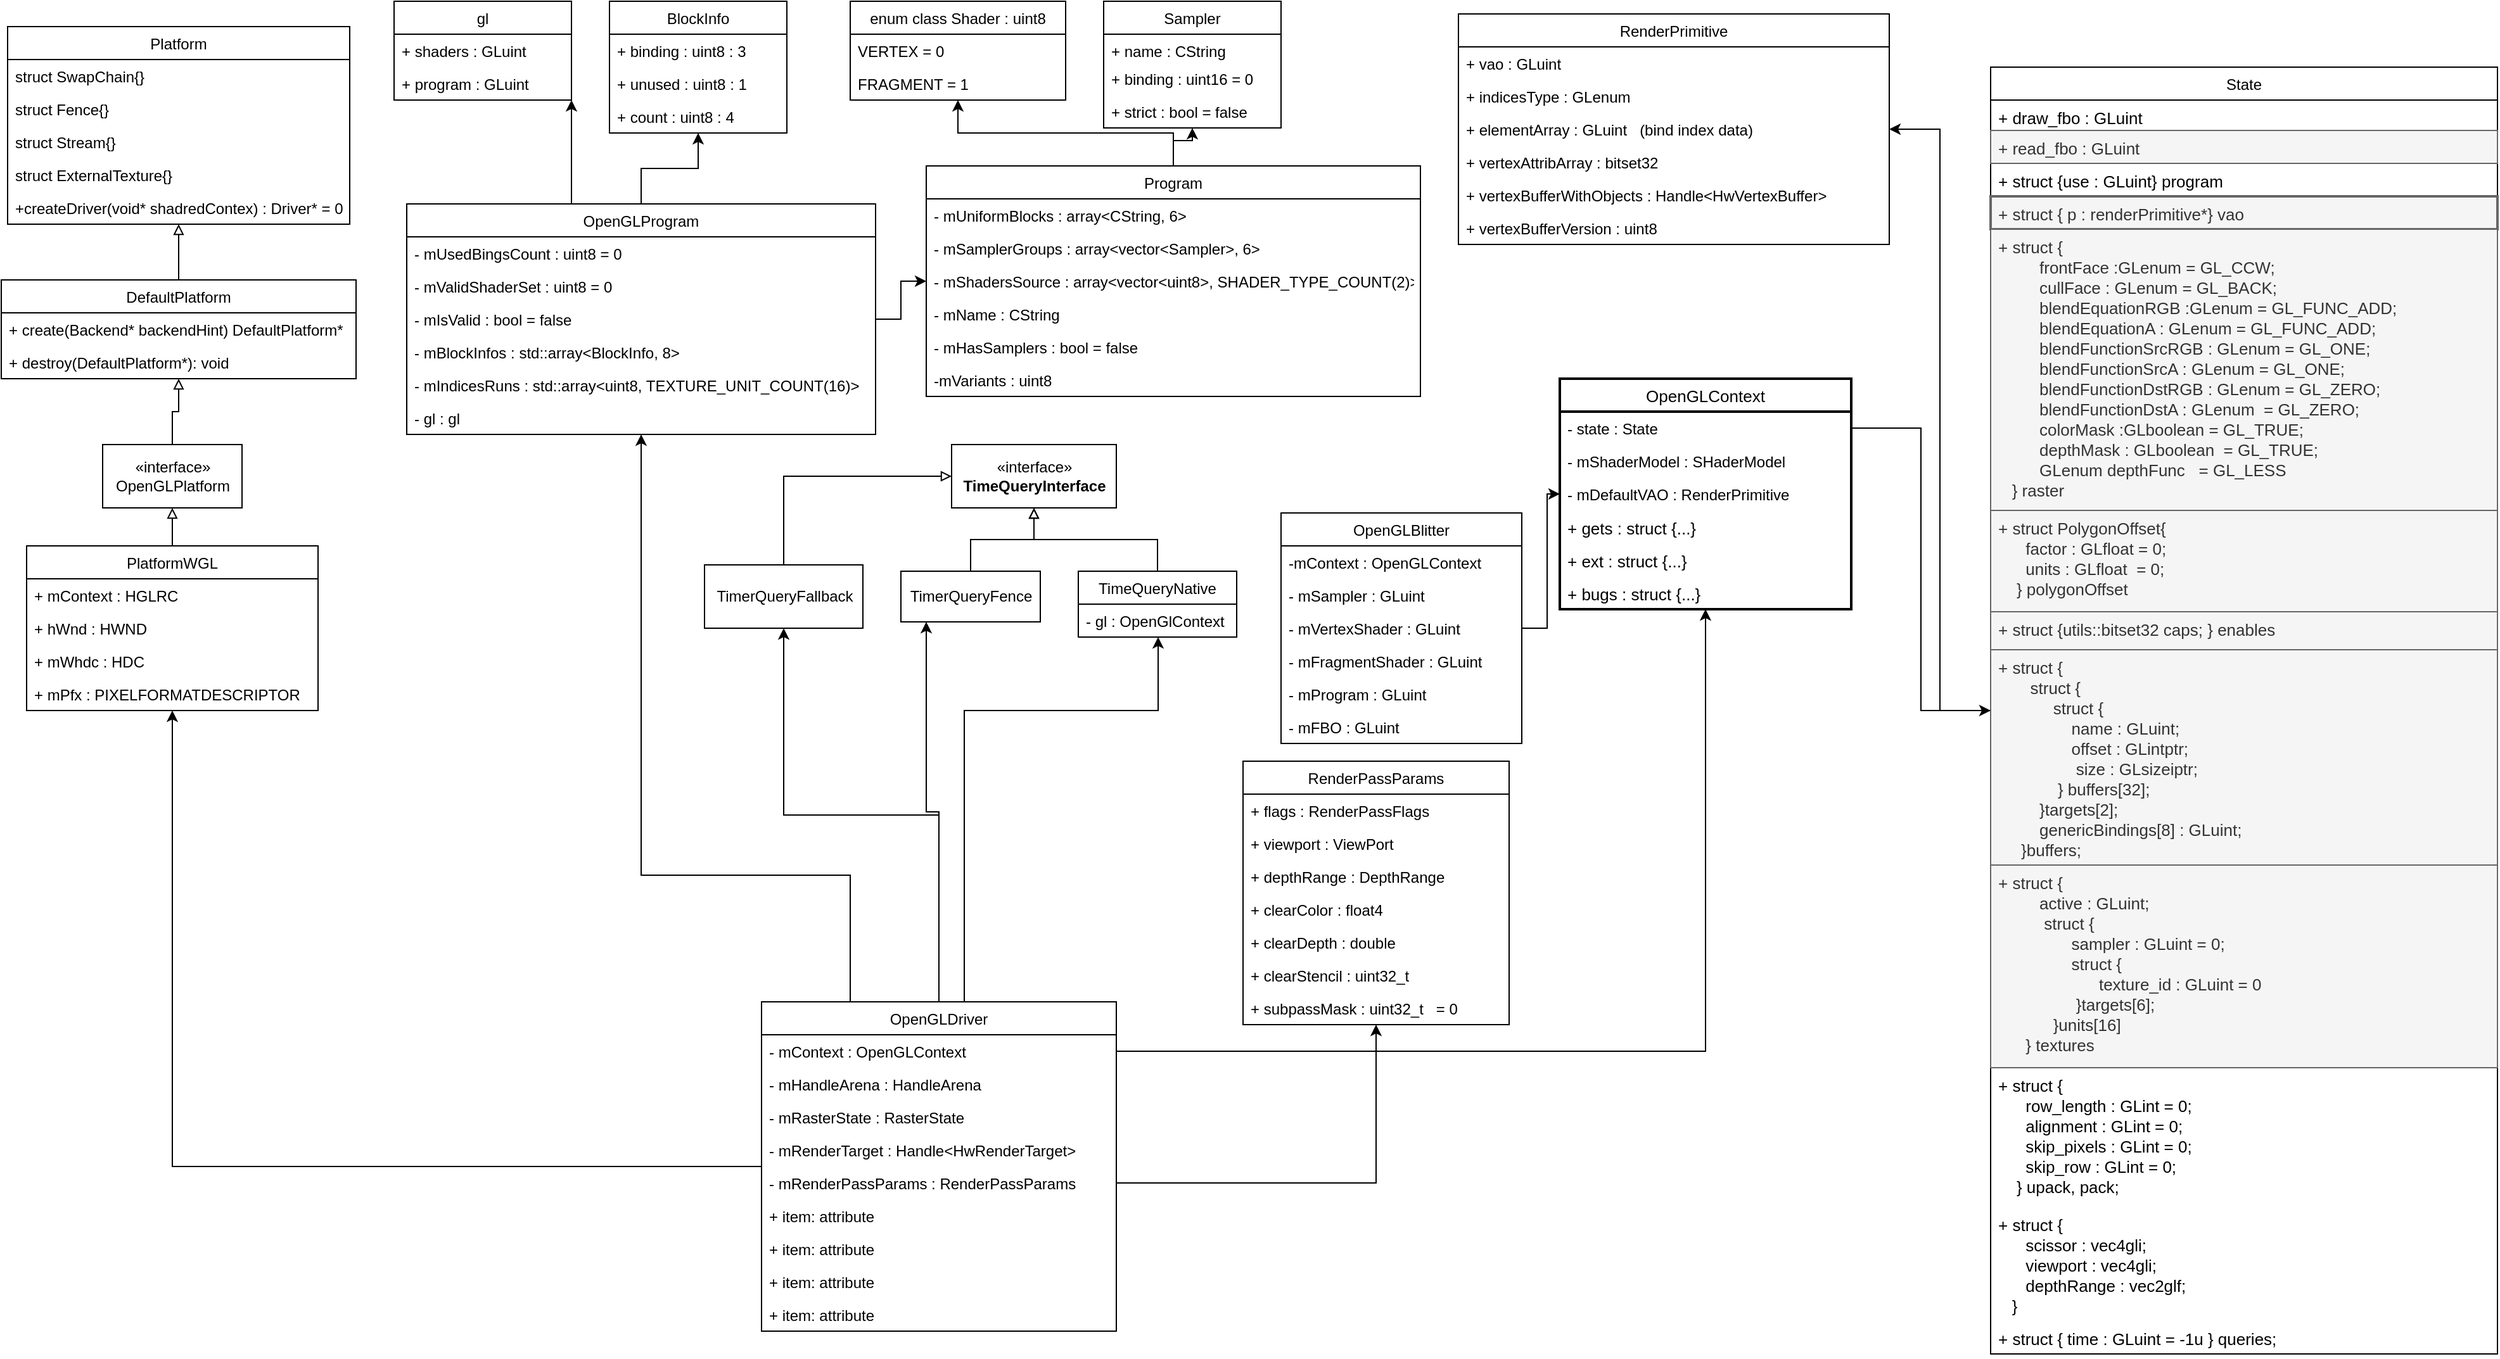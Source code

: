 <mxfile version="14.5.1" type="device"><diagram id="fX4jwfCCRDeup5B1McxO" name="第 1 页"><mxGraphModel dx="1220" dy="806" grid="1" gridSize="10" guides="1" tooltips="1" connect="1" arrows="1" fold="1" page="1" pageScale="1" pageWidth="1169" pageHeight="1654" math="0" shadow="0"><root><mxCell id="0"/><mxCell id="1" parent="0"/><mxCell id="PPBQxOH440pyN9JQNoUW-1" value="Platform" style="swimlane;fontStyle=0;childLayout=stackLayout;horizontal=1;startSize=26;fillColor=none;horizontalStack=0;resizeParent=1;resizeParentMax=0;resizeLast=0;collapsible=1;marginBottom=0;" parent="1" vertex="1"><mxGeometry x="35" y="30" width="270" height="156" as="geometry"/></mxCell><mxCell id="PPBQxOH440pyN9JQNoUW-2" value="struct SwapChain{}" style="text;strokeColor=none;fillColor=none;align=left;verticalAlign=top;spacingLeft=4;spacingRight=4;overflow=hidden;rotatable=0;points=[[0,0.5],[1,0.5]];portConstraint=eastwest;" parent="PPBQxOH440pyN9JQNoUW-1" vertex="1"><mxGeometry y="26" width="270" height="26" as="geometry"/></mxCell><mxCell id="PPBQxOH440pyN9JQNoUW-3" value="struct Fence{}" style="text;strokeColor=none;fillColor=none;align=left;verticalAlign=top;spacingLeft=4;spacingRight=4;overflow=hidden;rotatable=0;points=[[0,0.5],[1,0.5]];portConstraint=eastwest;" parent="PPBQxOH440pyN9JQNoUW-1" vertex="1"><mxGeometry y="52" width="270" height="26" as="geometry"/></mxCell><mxCell id="PPBQxOH440pyN9JQNoUW-4" value="struct Stream{}" style="text;strokeColor=none;fillColor=none;align=left;verticalAlign=top;spacingLeft=4;spacingRight=4;overflow=hidden;rotatable=0;points=[[0,0.5],[1,0.5]];portConstraint=eastwest;" parent="PPBQxOH440pyN9JQNoUW-1" vertex="1"><mxGeometry y="78" width="270" height="26" as="geometry"/></mxCell><mxCell id="PPBQxOH440pyN9JQNoUW-5" value="struct ExternalTexture{}" style="text;strokeColor=none;fillColor=none;align=left;verticalAlign=top;spacingLeft=4;spacingRight=4;overflow=hidden;rotatable=0;points=[[0,0.5],[1,0.5]];portConstraint=eastwest;" parent="PPBQxOH440pyN9JQNoUW-1" vertex="1"><mxGeometry y="104" width="270" height="26" as="geometry"/></mxCell><mxCell id="PPBQxOH440pyN9JQNoUW-13" value="+createDriver(void* shadredContex) : Driver* = 0" style="text;strokeColor=none;fillColor=none;align=left;verticalAlign=top;spacingLeft=4;spacingRight=4;overflow=hidden;rotatable=0;points=[[0,0.5],[1,0.5]];portConstraint=eastwest;" parent="PPBQxOH440pyN9JQNoUW-1" vertex="1"><mxGeometry y="130" width="270" height="26" as="geometry"/></mxCell><mxCell id="PPBQxOH440pyN9JQNoUW-11" style="edgeStyle=orthogonalEdgeStyle;rounded=0;orthogonalLoop=1;jettySize=auto;html=1;endArrow=block;endFill=0;" parent="1" source="PPBQxOH440pyN9JQNoUW-7" target="PPBQxOH440pyN9JQNoUW-1" edge="1"><mxGeometry relative="1" as="geometry"/></mxCell><mxCell id="PPBQxOH440pyN9JQNoUW-7" value="DefaultPlatform" style="swimlane;fontStyle=0;childLayout=stackLayout;horizontal=1;startSize=26;fillColor=none;horizontalStack=0;resizeParent=1;resizeParentMax=0;resizeLast=0;collapsible=1;marginBottom=0;" parent="1" vertex="1"><mxGeometry x="30" y="230" width="280" height="78" as="geometry"/></mxCell><mxCell id="PPBQxOH440pyN9JQNoUW-9" value="+ create(Backend* backendHint) DefaultPlatform*" style="text;strokeColor=none;fillColor=none;align=left;verticalAlign=top;spacingLeft=4;spacingRight=4;overflow=hidden;rotatable=0;points=[[0,0.5],[1,0.5]];portConstraint=eastwest;" parent="PPBQxOH440pyN9JQNoUW-7" vertex="1"><mxGeometry y="26" width="280" height="26" as="geometry"/></mxCell><mxCell id="PPBQxOH440pyN9JQNoUW-10" value="+ destroy(DefaultPlatform*): void" style="text;strokeColor=none;fillColor=none;align=left;verticalAlign=top;spacingLeft=4;spacingRight=4;overflow=hidden;rotatable=0;points=[[0,0.5],[1,0.5]];portConstraint=eastwest;" parent="PPBQxOH440pyN9JQNoUW-7" vertex="1"><mxGeometry y="52" width="280" height="26" as="geometry"/></mxCell><mxCell id="PPBQxOH440pyN9JQNoUW-19" style="edgeStyle=orthogonalEdgeStyle;rounded=0;orthogonalLoop=1;jettySize=auto;html=1;endArrow=block;endFill=0;" parent="1" source="PPBQxOH440pyN9JQNoUW-18" target="PPBQxOH440pyN9JQNoUW-7" edge="1"><mxGeometry relative="1" as="geometry"/></mxCell><mxCell id="PPBQxOH440pyN9JQNoUW-18" value="«interface»&lt;br&gt;OpenGLPlatform" style="html=1;" parent="1" vertex="1"><mxGeometry x="110" y="360" width="110" height="50" as="geometry"/></mxCell><mxCell id="PPBQxOH440pyN9JQNoUW-24" value="" style="edgeStyle=orthogonalEdgeStyle;rounded=0;orthogonalLoop=1;jettySize=auto;html=1;endArrow=block;endFill=0;" parent="1" source="PPBQxOH440pyN9JQNoUW-20" target="PPBQxOH440pyN9JQNoUW-18" edge="1"><mxGeometry relative="1" as="geometry"/></mxCell><mxCell id="PPBQxOH440pyN9JQNoUW-20" value="PlatformWGL" style="swimlane;fontStyle=0;childLayout=stackLayout;horizontal=1;startSize=26;fillColor=none;horizontalStack=0;resizeParent=1;resizeParentMax=0;resizeLast=0;collapsible=1;marginBottom=0;" parent="1" vertex="1"><mxGeometry x="50" y="440" width="230" height="130" as="geometry"/></mxCell><mxCell id="PPBQxOH440pyN9JQNoUW-21" value="+ mContext : HGLRC" style="text;strokeColor=none;fillColor=none;align=left;verticalAlign=top;spacingLeft=4;spacingRight=4;overflow=hidden;rotatable=0;points=[[0,0.5],[1,0.5]];portConstraint=eastwest;" parent="PPBQxOH440pyN9JQNoUW-20" vertex="1"><mxGeometry y="26" width="230" height="26" as="geometry"/></mxCell><mxCell id="PPBQxOH440pyN9JQNoUW-22" value="+ hWnd : HWND" style="text;strokeColor=none;fillColor=none;align=left;verticalAlign=top;spacingLeft=4;spacingRight=4;overflow=hidden;rotatable=0;points=[[0,0.5],[1,0.5]];portConstraint=eastwest;" parent="PPBQxOH440pyN9JQNoUW-20" vertex="1"><mxGeometry y="52" width="230" height="26" as="geometry"/></mxCell><mxCell id="PPBQxOH440pyN9JQNoUW-23" value="+ mWhdc : HDC" style="text;strokeColor=none;fillColor=none;align=left;verticalAlign=top;spacingLeft=4;spacingRight=4;overflow=hidden;rotatable=0;points=[[0,0.5],[1,0.5]];portConstraint=eastwest;" parent="PPBQxOH440pyN9JQNoUW-20" vertex="1"><mxGeometry y="78" width="230" height="26" as="geometry"/></mxCell><mxCell id="PPBQxOH440pyN9JQNoUW-25" value="+ mPfx : PIXELFORMATDESCRIPTOR" style="text;strokeColor=none;fillColor=none;align=left;verticalAlign=top;spacingLeft=4;spacingRight=4;overflow=hidden;rotatable=0;points=[[0,0.5],[1,0.5]];portConstraint=eastwest;" parent="PPBQxOH440pyN9JQNoUW-20" vertex="1"><mxGeometry y="104" width="230" height="26" as="geometry"/></mxCell><mxCell id="508LZlIP3bsUz4SIApg6-21" style="edgeStyle=orthogonalEdgeStyle;rounded=0;orthogonalLoop=1;jettySize=auto;html=1;" parent="1" source="508LZlIP3bsUz4SIApg6-1" target="508LZlIP3bsUz4SIApg6-6" edge="1"><mxGeometry relative="1" as="geometry"><Array as="points"><mxPoint x="440" y="179"/><mxPoint x="410" y="179"/></Array></mxGeometry></mxCell><mxCell id="508LZlIP3bsUz4SIApg6-22" style="edgeStyle=orthogonalEdgeStyle;rounded=0;orthogonalLoop=1;jettySize=auto;html=1;" parent="1" source="508LZlIP3bsUz4SIApg6-1" target="508LZlIP3bsUz4SIApg6-14" edge="1"><mxGeometry relative="1" as="geometry"/></mxCell><mxCell id="508LZlIP3bsUz4SIApg6-40" style="edgeStyle=orthogonalEdgeStyle;rounded=0;orthogonalLoop=1;jettySize=auto;html=1;" parent="1" source="508LZlIP3bsUz4SIApg6-1" target="508LZlIP3bsUz4SIApg6-27" edge="1"><mxGeometry relative="1" as="geometry"/></mxCell><mxCell id="508LZlIP3bsUz4SIApg6-1" value="OpenGLProgram" style="swimlane;fontStyle=0;childLayout=stackLayout;horizontal=1;startSize=26;fillColor=none;horizontalStack=0;resizeParent=1;resizeParentMax=0;resizeLast=0;collapsible=1;marginBottom=0;" parent="1" vertex="1"><mxGeometry x="350" y="170" width="370" height="182" as="geometry"/></mxCell><mxCell id="508LZlIP3bsUz4SIApg6-2" value="- mUsedBingsCount : uint8 = 0" style="text;strokeColor=none;fillColor=none;align=left;verticalAlign=top;spacingLeft=4;spacingRight=4;overflow=hidden;rotatable=0;points=[[0,0.5],[1,0.5]];portConstraint=eastwest;" parent="508LZlIP3bsUz4SIApg6-1" vertex="1"><mxGeometry y="26" width="370" height="26" as="geometry"/></mxCell><mxCell id="508LZlIP3bsUz4SIApg6-3" value="- mValidShaderSet : uint8 = 0" style="text;strokeColor=none;fillColor=none;align=left;verticalAlign=top;spacingLeft=4;spacingRight=4;overflow=hidden;rotatable=0;points=[[0,0.5],[1,0.5]];portConstraint=eastwest;" parent="508LZlIP3bsUz4SIApg6-1" vertex="1"><mxGeometry y="52" width="370" height="26" as="geometry"/></mxCell><mxCell id="508LZlIP3bsUz4SIApg6-4" value="- mIsValid : bool = false" style="text;strokeColor=none;fillColor=none;align=left;verticalAlign=top;spacingLeft=4;spacingRight=4;overflow=hidden;rotatable=0;points=[[0,0.5],[1,0.5]];portConstraint=eastwest;" parent="508LZlIP3bsUz4SIApg6-1" vertex="1"><mxGeometry y="78" width="370" height="26" as="geometry"/></mxCell><mxCell id="508LZlIP3bsUz4SIApg6-18" value="- mBlockInfos : std::array&lt;BlockInfo, 8&gt; " style="text;strokeColor=none;fillColor=none;align=left;verticalAlign=top;spacingLeft=4;spacingRight=4;overflow=hidden;rotatable=0;points=[[0,0.5],[1,0.5]];portConstraint=eastwest;" parent="508LZlIP3bsUz4SIApg6-1" vertex="1"><mxGeometry y="104" width="370" height="26" as="geometry"/></mxCell><mxCell id="508LZlIP3bsUz4SIApg6-19" value="- mIndicesRuns : std::array&lt;uint8, TEXTURE_UNIT_COUNT(16)&gt;" style="text;strokeColor=none;fillColor=none;align=left;verticalAlign=top;spacingLeft=4;spacingRight=4;overflow=hidden;rotatable=0;points=[[0,0.5],[1,0.5]];portConstraint=eastwest;" parent="508LZlIP3bsUz4SIApg6-1" vertex="1"><mxGeometry y="130" width="370" height="26" as="geometry"/></mxCell><mxCell id="508LZlIP3bsUz4SIApg6-20" value="- gl : gl" style="text;strokeColor=none;fillColor=none;align=left;verticalAlign=top;spacingLeft=4;spacingRight=4;overflow=hidden;rotatable=0;points=[[0,0.5],[1,0.5]];portConstraint=eastwest;" parent="508LZlIP3bsUz4SIApg6-1" vertex="1"><mxGeometry y="156" width="370" height="26" as="geometry"/></mxCell><mxCell id="508LZlIP3bsUz4SIApg6-6" value="gl" style="swimlane;fontStyle=0;childLayout=stackLayout;horizontal=1;startSize=26;fillColor=none;horizontalStack=0;resizeParent=1;resizeParentMax=0;resizeLast=0;collapsible=1;marginBottom=0;" parent="1" vertex="1"><mxGeometry x="340" y="10" width="140" height="78" as="geometry"/></mxCell><mxCell id="508LZlIP3bsUz4SIApg6-7" value="+ shaders : GLuint" style="text;strokeColor=none;fillColor=none;align=left;verticalAlign=top;spacingLeft=4;spacingRight=4;overflow=hidden;rotatable=0;points=[[0,0.5],[1,0.5]];portConstraint=eastwest;" parent="508LZlIP3bsUz4SIApg6-6" vertex="1"><mxGeometry y="26" width="140" height="26" as="geometry"/></mxCell><mxCell id="508LZlIP3bsUz4SIApg6-8" value="+ program : GLuint" style="text;strokeColor=none;fillColor=none;align=left;verticalAlign=top;spacingLeft=4;spacingRight=4;overflow=hidden;rotatable=0;points=[[0,0.5],[1,0.5]];portConstraint=eastwest;" parent="508LZlIP3bsUz4SIApg6-6" vertex="1"><mxGeometry y="52" width="140" height="26" as="geometry"/></mxCell><mxCell id="508LZlIP3bsUz4SIApg6-14" value="BlockInfo" style="swimlane;fontStyle=0;childLayout=stackLayout;horizontal=1;startSize=26;fillColor=none;horizontalStack=0;resizeParent=1;resizeParentMax=0;resizeLast=0;collapsible=1;marginBottom=0;" parent="1" vertex="1"><mxGeometry x="510" y="10" width="140" height="104" as="geometry"/></mxCell><mxCell id="508LZlIP3bsUz4SIApg6-15" value="+ binding : uint8 : 3" style="text;strokeColor=none;fillColor=none;align=left;verticalAlign=top;spacingLeft=4;spacingRight=4;overflow=hidden;rotatable=0;points=[[0,0.5],[1,0.5]];portConstraint=eastwest;" parent="508LZlIP3bsUz4SIApg6-14" vertex="1"><mxGeometry y="26" width="140" height="26" as="geometry"/></mxCell><mxCell id="508LZlIP3bsUz4SIApg6-16" value="+ unused : uint8 : 1" style="text;strokeColor=none;fillColor=none;align=left;verticalAlign=top;spacingLeft=4;spacingRight=4;overflow=hidden;rotatable=0;points=[[0,0.5],[1,0.5]];portConstraint=eastwest;" parent="508LZlIP3bsUz4SIApg6-14" vertex="1"><mxGeometry y="52" width="140" height="26" as="geometry"/></mxCell><mxCell id="508LZlIP3bsUz4SIApg6-17" value="+ count : uint8 : 4" style="text;strokeColor=none;fillColor=none;align=left;verticalAlign=top;spacingLeft=4;spacingRight=4;overflow=hidden;rotatable=0;points=[[0,0.5],[1,0.5]];portConstraint=eastwest;" parent="508LZlIP3bsUz4SIApg6-14" vertex="1"><mxGeometry y="78" width="140" height="26" as="geometry"/></mxCell><mxCell id="508LZlIP3bsUz4SIApg6-23" value="Sampler" style="swimlane;fontStyle=0;childLayout=stackLayout;horizontal=1;startSize=26;fillColor=none;horizontalStack=0;resizeParent=1;resizeParentMax=0;resizeLast=0;collapsible=1;marginBottom=0;" parent="1" vertex="1"><mxGeometry x="900" y="10" width="140" height="100" as="geometry"/></mxCell><mxCell id="508LZlIP3bsUz4SIApg6-24" value="+ name : CString" style="text;strokeColor=none;fillColor=none;align=left;verticalAlign=top;spacingLeft=4;spacingRight=4;overflow=hidden;rotatable=0;points=[[0,0.5],[1,0.5]];portConstraint=eastwest;" parent="508LZlIP3bsUz4SIApg6-23" vertex="1"><mxGeometry y="26" width="140" height="22" as="geometry"/></mxCell><mxCell id="508LZlIP3bsUz4SIApg6-25" value="+ binding : uint16 = 0" style="text;strokeColor=none;fillColor=none;align=left;verticalAlign=top;spacingLeft=4;spacingRight=4;overflow=hidden;rotatable=0;points=[[0,0.5],[1,0.5]];portConstraint=eastwest;" parent="508LZlIP3bsUz4SIApg6-23" vertex="1"><mxGeometry y="48" width="140" height="26" as="geometry"/></mxCell><mxCell id="508LZlIP3bsUz4SIApg6-26" value="+ strict : bool = false" style="text;strokeColor=none;fillColor=none;align=left;verticalAlign=top;spacingLeft=4;spacingRight=4;overflow=hidden;rotatable=0;points=[[0,0.5],[1,0.5]];portConstraint=eastwest;" parent="508LZlIP3bsUz4SIApg6-23" vertex="1"><mxGeometry y="74" width="140" height="26" as="geometry"/></mxCell><mxCell id="508LZlIP3bsUz4SIApg6-35" style="edgeStyle=orthogonalEdgeStyle;rounded=0;orthogonalLoop=1;jettySize=auto;html=1;" parent="1" source="508LZlIP3bsUz4SIApg6-27" target="508LZlIP3bsUz4SIApg6-31" edge="1"><mxGeometry relative="1" as="geometry"/></mxCell><mxCell id="508LZlIP3bsUz4SIApg6-36" style="edgeStyle=orthogonalEdgeStyle;rounded=0;orthogonalLoop=1;jettySize=auto;html=1;" parent="1" source="508LZlIP3bsUz4SIApg6-27" target="508LZlIP3bsUz4SIApg6-23" edge="1"><mxGeometry relative="1" as="geometry"/></mxCell><mxCell id="508LZlIP3bsUz4SIApg6-27" value="Program" style="swimlane;fontStyle=0;childLayout=stackLayout;horizontal=1;startSize=26;fillColor=none;horizontalStack=0;resizeParent=1;resizeParentMax=0;resizeLast=0;collapsible=1;marginBottom=0;" parent="1" vertex="1"><mxGeometry x="760" y="140" width="390" height="182" as="geometry"/></mxCell><mxCell id="508LZlIP3bsUz4SIApg6-28" value="- mUniformBlocks : array&lt;CString, 6&gt;" style="text;strokeColor=none;fillColor=none;align=left;verticalAlign=top;spacingLeft=4;spacingRight=4;overflow=hidden;rotatable=0;points=[[0,0.5],[1,0.5]];portConstraint=eastwest;" parent="508LZlIP3bsUz4SIApg6-27" vertex="1"><mxGeometry y="26" width="390" height="26" as="geometry"/></mxCell><mxCell id="508LZlIP3bsUz4SIApg6-29" value="- mSamplerGroups : array&lt;vector&lt;Sampler&gt;, 6&gt;" style="text;strokeColor=none;fillColor=none;align=left;verticalAlign=top;spacingLeft=4;spacingRight=4;overflow=hidden;rotatable=0;points=[[0,0.5],[1,0.5]];portConstraint=eastwest;" parent="508LZlIP3bsUz4SIApg6-27" vertex="1"><mxGeometry y="52" width="390" height="26" as="geometry"/></mxCell><mxCell id="508LZlIP3bsUz4SIApg6-30" value="- mShadersSource : array&lt;vector&lt;uint8&gt;, SHADER_TYPE_COUNT(2)&gt;" style="text;strokeColor=none;fillColor=none;align=left;verticalAlign=top;spacingLeft=4;spacingRight=4;overflow=hidden;rotatable=0;points=[[0,0.5],[1,0.5]];portConstraint=eastwest;" parent="508LZlIP3bsUz4SIApg6-27" vertex="1"><mxGeometry y="78" width="390" height="26" as="geometry"/></mxCell><mxCell id="508LZlIP3bsUz4SIApg6-37" value="- mName : CString" style="text;strokeColor=none;fillColor=none;align=left;verticalAlign=top;spacingLeft=4;spacingRight=4;overflow=hidden;rotatable=0;points=[[0,0.5],[1,0.5]];portConstraint=eastwest;" parent="508LZlIP3bsUz4SIApg6-27" vertex="1"><mxGeometry y="104" width="390" height="26" as="geometry"/></mxCell><mxCell id="508LZlIP3bsUz4SIApg6-39" value="- mHasSamplers : bool = false" style="text;strokeColor=none;fillColor=none;align=left;verticalAlign=top;spacingLeft=4;spacingRight=4;overflow=hidden;rotatable=0;points=[[0,0.5],[1,0.5]];portConstraint=eastwest;" parent="508LZlIP3bsUz4SIApg6-27" vertex="1"><mxGeometry y="130" width="390" height="26" as="geometry"/></mxCell><mxCell id="508LZlIP3bsUz4SIApg6-38" value="-mVariants : uint8" style="text;strokeColor=none;fillColor=none;align=left;verticalAlign=top;spacingLeft=4;spacingRight=4;overflow=hidden;rotatable=0;points=[[0,0.5],[1,0.5]];portConstraint=eastwest;" parent="508LZlIP3bsUz4SIApg6-27" vertex="1"><mxGeometry y="156" width="390" height="26" as="geometry"/></mxCell><mxCell id="508LZlIP3bsUz4SIApg6-31" value="enum class Shader : uint8" style="swimlane;fontStyle=0;childLayout=stackLayout;horizontal=1;startSize=26;fillColor=none;horizontalStack=0;resizeParent=1;resizeParentMax=0;resizeLast=0;collapsible=1;marginBottom=0;" parent="1" vertex="1"><mxGeometry x="700" y="10" width="170" height="78" as="geometry"/></mxCell><mxCell id="508LZlIP3bsUz4SIApg6-32" value="VERTEX = 0" style="text;strokeColor=none;fillColor=none;align=left;verticalAlign=top;spacingLeft=4;spacingRight=4;overflow=hidden;rotatable=0;points=[[0,0.5],[1,0.5]];portConstraint=eastwest;" parent="508LZlIP3bsUz4SIApg6-31" vertex="1"><mxGeometry y="26" width="170" height="26" as="geometry"/></mxCell><mxCell id="508LZlIP3bsUz4SIApg6-33" value="FRAGMENT = 1" style="text;strokeColor=none;fillColor=none;align=left;verticalAlign=top;spacingLeft=4;spacingRight=4;overflow=hidden;rotatable=0;points=[[0,0.5],[1,0.5]];portConstraint=eastwest;" parent="508LZlIP3bsUz4SIApg6-31" vertex="1"><mxGeometry y="52" width="170" height="26" as="geometry"/></mxCell><mxCell id="508LZlIP3bsUz4SIApg6-41" value="RenderPrimitive" style="swimlane;fontStyle=0;childLayout=stackLayout;horizontal=1;startSize=26;fillColor=none;horizontalStack=0;resizeParent=1;resizeParentMax=0;resizeLast=0;collapsible=1;marginBottom=0;" parent="1" vertex="1"><mxGeometry x="1180" y="20" width="340" height="182" as="geometry"/></mxCell><mxCell id="508LZlIP3bsUz4SIApg6-42" value="+ vao : GLuint" style="text;strokeColor=none;fillColor=none;align=left;verticalAlign=top;spacingLeft=4;spacingRight=4;overflow=hidden;rotatable=0;points=[[0,0.5],[1,0.5]];portConstraint=eastwest;" parent="508LZlIP3bsUz4SIApg6-41" vertex="1"><mxGeometry y="26" width="340" height="26" as="geometry"/></mxCell><mxCell id="508LZlIP3bsUz4SIApg6-43" value="+ indicesType : GLenum" style="text;strokeColor=none;fillColor=none;align=left;verticalAlign=top;spacingLeft=4;spacingRight=4;overflow=hidden;rotatable=0;points=[[0,0.5],[1,0.5]];portConstraint=eastwest;" parent="508LZlIP3bsUz4SIApg6-41" vertex="1"><mxGeometry y="52" width="340" height="26" as="geometry"/></mxCell><mxCell id="e2Mg-DxJ3gjCYcGvBRC_-2" value="+ elementArray : GLuint   (bind index data)" style="text;strokeColor=none;fillColor=none;align=left;verticalAlign=top;spacingLeft=4;spacingRight=4;overflow=hidden;rotatable=0;points=[[0,0.5],[1,0.5]];portConstraint=eastwest;" parent="508LZlIP3bsUz4SIApg6-41" vertex="1"><mxGeometry y="78" width="340" height="26" as="geometry"/></mxCell><mxCell id="e2Mg-DxJ3gjCYcGvBRC_-1" value="+ vertexAttribArray : bitset32" style="text;strokeColor=none;fillColor=none;align=left;verticalAlign=top;spacingLeft=4;spacingRight=4;overflow=hidden;rotatable=0;points=[[0,0.5],[1,0.5]];portConstraint=eastwest;" parent="508LZlIP3bsUz4SIApg6-41" vertex="1"><mxGeometry y="104" width="340" height="26" as="geometry"/></mxCell><mxCell id="508LZlIP3bsUz4SIApg6-44" value="+ vertexBufferWithObjects : Handle&lt;HwVertexBuffer&gt;" style="text;strokeColor=none;fillColor=none;align=left;verticalAlign=top;spacingLeft=4;spacingRight=4;overflow=hidden;rotatable=0;points=[[0,0.5],[1,0.5]];portConstraint=eastwest;" parent="508LZlIP3bsUz4SIApg6-41" vertex="1"><mxGeometry y="130" width="340" height="26" as="geometry"/></mxCell><mxCell id="e2Mg-DxJ3gjCYcGvBRC_-3" value="+ vertexBufferVersion : uint8" style="text;strokeColor=none;fillColor=none;align=left;verticalAlign=top;spacingLeft=4;spacingRight=4;overflow=hidden;rotatable=0;points=[[0,0.5],[1,0.5]];portConstraint=eastwest;" parent="508LZlIP3bsUz4SIApg6-41" vertex="1"><mxGeometry y="156" width="340" height="26" as="geometry"/></mxCell><mxCell id="lWtqwH6RzPDwr2DaPx_4-20" style="edgeStyle=orthogonalEdgeStyle;rounded=0;orthogonalLoop=1;jettySize=auto;html=1;fontSize=13;" parent="1" source="lWtqwH6RzPDwr2DaPx_4-5" target="508LZlIP3bsUz4SIApg6-41" edge="1"><mxGeometry relative="1" as="geometry"/></mxCell><mxCell id="lWtqwH6RzPDwr2DaPx_4-5" value="State" style="swimlane;fontStyle=0;childLayout=stackLayout;horizontal=1;startSize=26;fillColor=none;horizontalStack=0;resizeParent=1;resizeParentMax=0;resizeLast=0;collapsible=1;marginBottom=0;" parent="1" vertex="1"><mxGeometry x="1600" y="62" width="400" height="1016" as="geometry"><mxRectangle x="1600" y="62" width="86" height="26" as="alternateBounds"/></mxGeometry></mxCell><mxCell id="lWtqwH6RzPDwr2DaPx_4-6" value="+ draw_fbo : GLuint" style="text;align=left;verticalAlign=top;spacingLeft=4;spacingRight=4;overflow=hidden;rotatable=0;points=[[0,0.5],[1,0.5]];portConstraint=eastwest;fontSize=13;" parent="lWtqwH6RzPDwr2DaPx_4-5" vertex="1"><mxGeometry y="26" width="400" height="24" as="geometry"/></mxCell><mxCell id="lWtqwH6RzPDwr2DaPx_4-9" value="+ read_fbo : GLuint" style="text;align=left;verticalAlign=top;spacingLeft=4;spacingRight=4;overflow=hidden;rotatable=0;points=[[0,0.5],[1,0.5]];portConstraint=eastwest;fontSize=13;fillColor=#f5f5f5;strokeColor=#666666;fontColor=#333333;" parent="lWtqwH6RzPDwr2DaPx_4-5" vertex="1"><mxGeometry y="50" width="400" height="26" as="geometry"/></mxCell><mxCell id="lWtqwH6RzPDwr2DaPx_4-12" value="+ struct {use : GLuint} program" style="text;strokeColor=none;fillColor=none;align=left;verticalAlign=top;spacingLeft=4;spacingRight=4;overflow=hidden;rotatable=0;points=[[0,0.5],[1,0.5]];portConstraint=eastwest;fontSize=13;" parent="lWtqwH6RzPDwr2DaPx_4-5" vertex="1"><mxGeometry y="76" width="400" height="26" as="geometry"/></mxCell><mxCell id="lWtqwH6RzPDwr2DaPx_4-11" value="+ struct { p : renderPrimitive*} vao" style="text;strokeColor=#666666;fillColor=#f5f5f5;align=left;verticalAlign=top;spacingLeft=4;spacingRight=4;overflow=hidden;rotatable=0;points=[[0,0.5],[1,0.5]];portConstraint=eastwest;fontSize=13;strokeWidth=2;fontColor=#333333;" parent="lWtqwH6RzPDwr2DaPx_4-5" vertex="1"><mxGeometry y="102" width="400" height="26" as="geometry"/></mxCell><mxCell id="lWtqwH6RzPDwr2DaPx_4-14" value="+ struct {&#10;         frontFace :GLenum = GL_CCW;&#10;         cullFace : GLenum = GL_BACK;&#10;         blendEquationRGB :GLenum = GL_FUNC_ADD;&#10;         blendEquationA : GLenum = GL_FUNC_ADD;&#10;         blendFunctionSrcRGB : GLenum = GL_ONE;&#10;         blendFunctionSrcA : GLenum = GL_ONE;&#10;         blendFunctionDstRGB : GLenum = GL_ZERO;&#10;         blendFunctionDstA : GLenum  = GL_ZERO;&#10;         colorMask :GLboolean = GL_TRUE;&#10;         depthMask : GLboolean  = GL_TRUE;&#10;         GLenum depthFunc   = GL_LESS&#10;   } raster" style="text;strokeColor=#666666;fillColor=#f5f5f5;align=left;verticalAlign=top;spacingLeft=4;spacingRight=4;overflow=hidden;rotatable=0;points=[[0,0.5],[1,0.5]];portConstraint=eastwest;fontSize=13;fontColor=#333333;" parent="lWtqwH6RzPDwr2DaPx_4-5" vertex="1"><mxGeometry y="128" width="400" height="222" as="geometry"/></mxCell><mxCell id="lWtqwH6RzPDwr2DaPx_4-7" value="+ struct PolygonOffset{&#10;      factor : GLfloat = 0;&#10;      units : GLfloat  = 0;&#10;    } polygonOffset" style="text;strokeColor=#666666;fillColor=#f5f5f5;align=left;verticalAlign=top;spacingLeft=4;spacingRight=4;overflow=hidden;rotatable=0;points=[[0,0.5],[1,0.5]];portConstraint=eastwest;fontSize=13;fontColor=#333333;" parent="lWtqwH6RzPDwr2DaPx_4-5" vertex="1"><mxGeometry y="350" width="400" height="80" as="geometry"/></mxCell><mxCell id="lWtqwH6RzPDwr2DaPx_4-8" value="+ struct {utils::bitset32 caps; } enables" style="text;align=left;verticalAlign=top;spacingLeft=4;spacingRight=4;overflow=hidden;rotatable=0;points=[[0,0.5],[1,0.5]];portConstraint=eastwest;fontSize=13;fillColor=#f5f5f5;strokeColor=#666666;fontColor=#333333;" parent="lWtqwH6RzPDwr2DaPx_4-5" vertex="1"><mxGeometry y="430" width="400" height="30" as="geometry"/></mxCell><mxCell id="lWtqwH6RzPDwr2DaPx_4-15" value="+ struct {&#10;       struct {&#10;            struct {&#10;                name : GLuint;&#10;                offset : GLintptr;&#10;                 size : GLsizeiptr;&#10;             } buffers[32];&#10;         }targets[2];&#10;         genericBindings[8] : GLuint;&#10;     }buffers; " style="text;strokeColor=#666666;fillColor=#f5f5f5;align=left;verticalAlign=top;spacingLeft=4;spacingRight=4;overflow=hidden;rotatable=0;points=[[0,0.5],[1,0.5]];portConstraint=eastwest;fontSize=13;fontColor=#333333;" parent="lWtqwH6RzPDwr2DaPx_4-5" vertex="1"><mxGeometry y="460" width="400" height="170" as="geometry"/></mxCell><mxCell id="lWtqwH6RzPDwr2DaPx_4-16" value="+ struct {&#10;         active : GLuint;&#10;          struct {&#10;                sampler : GLuint = 0;&#10;                struct {&#10;                      texture_id : GLuint = 0&#10;                 }targets[6];&#10;            }units[16]&#10;      } textures      " style="text;strokeColor=#666666;fillColor=#f5f5f5;align=left;verticalAlign=top;spacingLeft=4;spacingRight=4;overflow=hidden;rotatable=0;points=[[0,0.5],[1,0.5]];portConstraint=eastwest;fontSize=13;fontColor=#333333;" parent="lWtqwH6RzPDwr2DaPx_4-5" vertex="1"><mxGeometry y="630" width="400" height="160" as="geometry"/></mxCell><mxCell id="lWtqwH6RzPDwr2DaPx_4-17" value="+ struct {&#10;      row_length : GLint = 0;&#10;      alignment : GLint = 0;&#10;      skip_pixels : GLint = 0;&#10;      skip_row : GLint = 0;&#10;    } upack, pack;" style="text;strokeColor=none;fillColor=none;align=left;verticalAlign=top;spacingLeft=4;spacingRight=4;overflow=hidden;rotatable=0;points=[[0,0.5],[1,0.5]];portConstraint=eastwest;fontSize=13;" parent="lWtqwH6RzPDwr2DaPx_4-5" vertex="1"><mxGeometry y="790" width="400" height="110" as="geometry"/></mxCell><mxCell id="lWtqwH6RzPDwr2DaPx_4-18" value="+ struct {&#10;      scissor : vec4gli;&#10;      viewport : vec4gli;&#10;      depthRange : vec2glf;&#10;   }" style="text;strokeColor=none;fillColor=none;align=left;verticalAlign=top;spacingLeft=4;spacingRight=4;overflow=hidden;rotatable=0;points=[[0,0.5],[1,0.5]];portConstraint=eastwest;fontSize=13;" parent="lWtqwH6RzPDwr2DaPx_4-5" vertex="1"><mxGeometry y="900" width="400" height="90" as="geometry"/></mxCell><mxCell id="lWtqwH6RzPDwr2DaPx_4-19" value="+ struct { time : GLuint = -1u } queries;" style="text;strokeColor=none;fillColor=none;align=left;verticalAlign=top;spacingLeft=4;spacingRight=4;overflow=hidden;rotatable=0;points=[[0,0.5],[1,0.5]];portConstraint=eastwest;fontSize=13;" parent="lWtqwH6RzPDwr2DaPx_4-5" vertex="1"><mxGeometry y="990" width="400" height="26" as="geometry"/></mxCell><mxCell id="lWtqwH6RzPDwr2DaPx_4-26" value="OpenGLContext" style="swimlane;fontStyle=0;childLayout=stackLayout;horizontal=1;startSize=26;fillColor=none;horizontalStack=0;resizeParent=1;resizeParentMax=0;resizeLast=0;collapsible=1;marginBottom=0;strokeWidth=2;fontSize=13;" parent="1" vertex="1"><mxGeometry x="1260" y="308" width="230" height="182" as="geometry"/></mxCell><mxCell id="lWtqwH6RzPDwr2DaPx_4-27" value="- state : State" style="text;strokeColor=none;fillColor=none;align=left;verticalAlign=top;spacingLeft=4;spacingRight=4;overflow=hidden;rotatable=0;points=[[0,0.5],[1,0.5]];portConstraint=eastwest;" parent="lWtqwH6RzPDwr2DaPx_4-26" vertex="1"><mxGeometry y="26" width="230" height="26" as="geometry"/></mxCell><mxCell id="lWtqwH6RzPDwr2DaPx_4-28" value="- mShaderModel : SHaderModel" style="text;strokeColor=none;fillColor=none;align=left;verticalAlign=top;spacingLeft=4;spacingRight=4;overflow=hidden;rotatable=0;points=[[0,0.5],[1,0.5]];portConstraint=eastwest;" parent="lWtqwH6RzPDwr2DaPx_4-26" vertex="1"><mxGeometry y="52" width="230" height="26" as="geometry"/></mxCell><mxCell id="lWtqwH6RzPDwr2DaPx_4-29" value="- mDefaultVAO : RenderPrimitive" style="text;strokeColor=none;fillColor=none;align=left;verticalAlign=top;spacingLeft=4;spacingRight=4;overflow=hidden;rotatable=0;points=[[0,0.5],[1,0.5]];portConstraint=eastwest;" parent="lWtqwH6RzPDwr2DaPx_4-26" vertex="1"><mxGeometry y="78" width="230" height="26" as="geometry"/></mxCell><mxCell id="lWtqwH6RzPDwr2DaPx_4-31" value="+ gets : struct {...} " style="text;strokeColor=none;fillColor=none;align=left;verticalAlign=top;spacingLeft=4;spacingRight=4;overflow=hidden;rotatable=0;points=[[0,0.5],[1,0.5]];portConstraint=eastwest;fontSize=13;" parent="lWtqwH6RzPDwr2DaPx_4-26" vertex="1"><mxGeometry y="104" width="230" height="26" as="geometry"/></mxCell><mxCell id="lWtqwH6RzPDwr2DaPx_4-33" value="+ ext : struct {...}" style="text;strokeColor=none;fillColor=none;align=left;verticalAlign=top;spacingLeft=4;spacingRight=4;overflow=hidden;rotatable=0;points=[[0,0.5],[1,0.5]];portConstraint=eastwest;fontSize=13;" parent="lWtqwH6RzPDwr2DaPx_4-26" vertex="1"><mxGeometry y="130" width="230" height="26" as="geometry"/></mxCell><mxCell id="lWtqwH6RzPDwr2DaPx_4-32" value="+ bugs : struct {...}" style="text;strokeColor=none;fillColor=none;align=left;verticalAlign=top;spacingLeft=4;spacingRight=4;overflow=hidden;rotatable=0;points=[[0,0.5],[1,0.5]];portConstraint=eastwest;fontSize=13;" parent="lWtqwH6RzPDwr2DaPx_4-26" vertex="1"><mxGeometry y="156" width="230" height="26" as="geometry"/></mxCell><mxCell id="lWtqwH6RzPDwr2DaPx_4-30" style="edgeStyle=orthogonalEdgeStyle;rounded=0;orthogonalLoop=1;jettySize=auto;html=1;fontSize=13;" parent="1" source="lWtqwH6RzPDwr2DaPx_4-27" target="lWtqwH6RzPDwr2DaPx_4-5" edge="1"><mxGeometry relative="1" as="geometry"/></mxCell><mxCell id="VcqIpCR3EUcZJFg082L2-8" style="edgeStyle=orthogonalEdgeStyle;rounded=0;orthogonalLoop=1;jettySize=auto;html=1;" parent="1" source="VcqIpCR3EUcZJFg082L2-1" target="lWtqwH6RzPDwr2DaPx_4-26" edge="1"><mxGeometry relative="1" as="geometry"/></mxCell><mxCell id="VcqIpCR3EUcZJFg082L2-1" value="OpenGLBlitter" style="swimlane;fontStyle=0;childLayout=stackLayout;horizontal=1;startSize=26;fillColor=none;horizontalStack=0;resizeParent=1;resizeParentMax=0;resizeLast=0;collapsible=1;marginBottom=0;" parent="1" vertex="1"><mxGeometry x="1040" y="414" width="190" height="182" as="geometry"/></mxCell><mxCell id="VcqIpCR3EUcZJFg082L2-2" value="-mContext : OpenGLContext" style="text;strokeColor=none;fillColor=none;align=left;verticalAlign=top;spacingLeft=4;spacingRight=4;overflow=hidden;rotatable=0;points=[[0,0.5],[1,0.5]];portConstraint=eastwest;" parent="VcqIpCR3EUcZJFg082L2-1" vertex="1"><mxGeometry y="26" width="190" height="26" as="geometry"/></mxCell><mxCell id="VcqIpCR3EUcZJFg082L2-3" value="- mSampler : GLuint" style="text;strokeColor=none;fillColor=none;align=left;verticalAlign=top;spacingLeft=4;spacingRight=4;overflow=hidden;rotatable=0;points=[[0,0.5],[1,0.5]];portConstraint=eastwest;" parent="VcqIpCR3EUcZJFg082L2-1" vertex="1"><mxGeometry y="52" width="190" height="26" as="geometry"/></mxCell><mxCell id="VcqIpCR3EUcZJFg082L2-4" value="- mVertexShader : GLuint" style="text;strokeColor=none;fillColor=none;align=left;verticalAlign=top;spacingLeft=4;spacingRight=4;overflow=hidden;rotatable=0;points=[[0,0.5],[1,0.5]];portConstraint=eastwest;" parent="VcqIpCR3EUcZJFg082L2-1" vertex="1"><mxGeometry y="78" width="190" height="26" as="geometry"/></mxCell><mxCell id="VcqIpCR3EUcZJFg082L2-6" value="- mFragmentShader : GLuint" style="text;strokeColor=none;fillColor=none;align=left;verticalAlign=top;spacingLeft=4;spacingRight=4;overflow=hidden;rotatable=0;points=[[0,0.5],[1,0.5]];portConstraint=eastwest;" parent="VcqIpCR3EUcZJFg082L2-1" vertex="1"><mxGeometry y="104" width="190" height="26" as="geometry"/></mxCell><mxCell id="VcqIpCR3EUcZJFg082L2-7" value="- mProgram : GLuint" style="text;strokeColor=none;fillColor=none;align=left;verticalAlign=top;spacingLeft=4;spacingRight=4;overflow=hidden;rotatable=0;points=[[0,0.5],[1,0.5]];portConstraint=eastwest;" parent="VcqIpCR3EUcZJFg082L2-1" vertex="1"><mxGeometry y="130" width="190" height="26" as="geometry"/></mxCell><mxCell id="VcqIpCR3EUcZJFg082L2-5" value="- mFBO : GLuint" style="text;strokeColor=none;fillColor=none;align=left;verticalAlign=top;spacingLeft=4;spacingRight=4;overflow=hidden;rotatable=0;points=[[0,0.5],[1,0.5]];portConstraint=eastwest;" parent="VcqIpCR3EUcZJFg082L2-1" vertex="1"><mxGeometry y="156" width="190" height="26" as="geometry"/></mxCell><mxCell id="6rhWEZg-QFVUlOdzSzSF-1" value="«interface»&lt;br&gt;&lt;b&gt;TimeQueryInterface&lt;/b&gt;" style="html=1;" parent="1" vertex="1"><mxGeometry x="780" y="360" width="130" height="50" as="geometry"/></mxCell><mxCell id="D38jhYU5LqItkAX_-fgv-6" style="edgeStyle=orthogonalEdgeStyle;rounded=0;orthogonalLoop=1;jettySize=auto;html=1;endArrow=block;endFill=0;" edge="1" parent="1" source="6rhWEZg-QFVUlOdzSzSF-7" target="6rhWEZg-QFVUlOdzSzSF-1"><mxGeometry relative="1" as="geometry"/></mxCell><mxCell id="6rhWEZg-QFVUlOdzSzSF-7" value="TimeQueryNative" style="swimlane;fontStyle=0;childLayout=stackLayout;horizontal=1;startSize=26;fillColor=none;horizontalStack=0;resizeParent=1;resizeParentMax=0;resizeLast=0;collapsible=1;marginBottom=0;" parent="1" vertex="1"><mxGeometry x="880" y="460" width="125" height="52" as="geometry"/></mxCell><mxCell id="6rhWEZg-QFVUlOdzSzSF-8" value="- gl : OpenGlContext" style="text;strokeColor=none;fillColor=none;align=left;verticalAlign=top;spacingLeft=4;spacingRight=4;overflow=hidden;rotatable=0;points=[[0,0.5],[1,0.5]];portConstraint=eastwest;" parent="6rhWEZg-QFVUlOdzSzSF-7" vertex="1"><mxGeometry y="26" width="125" height="26" as="geometry"/></mxCell><mxCell id="D38jhYU5LqItkAX_-fgv-7" style="edgeStyle=orthogonalEdgeStyle;rounded=0;orthogonalLoop=1;jettySize=auto;html=1;endArrow=block;endFill=0;" edge="1" parent="1" source="D38jhYU5LqItkAX_-fgv-1" target="6rhWEZg-QFVUlOdzSzSF-1"><mxGeometry relative="1" as="geometry"/></mxCell><mxCell id="D38jhYU5LqItkAX_-fgv-1" value="TimerQueryFence" style="html=1;" vertex="1" parent="1"><mxGeometry x="740" y="460" width="110" height="40" as="geometry"/></mxCell><mxCell id="D38jhYU5LqItkAX_-fgv-8" style="edgeStyle=orthogonalEdgeStyle;rounded=0;orthogonalLoop=1;jettySize=auto;html=1;endArrow=block;endFill=0;" edge="1" parent="1" source="D38jhYU5LqItkAX_-fgv-2" target="6rhWEZg-QFVUlOdzSzSF-1"><mxGeometry relative="1" as="geometry"><Array as="points"><mxPoint x="648" y="385"/></Array></mxGeometry></mxCell><mxCell id="D38jhYU5LqItkAX_-fgv-2" value="TimerQueryFallback" style="html=1;" vertex="1" parent="1"><mxGeometry x="585" y="455" width="125" height="50" as="geometry"/></mxCell><mxCell id="D38jhYU5LqItkAX_-fgv-10" style="edgeStyle=orthogonalEdgeStyle;rounded=0;orthogonalLoop=1;jettySize=auto;html=1;endArrow=classic;endFill=1;" edge="1" parent="1" source="D38jhYU5LqItkAX_-fgv-17" target="lWtqwH6RzPDwr2DaPx_4-26"><mxGeometry relative="1" as="geometry"><mxPoint x="940" y="755" as="sourcePoint"/></mxGeometry></mxCell><mxCell id="D38jhYU5LqItkAX_-fgv-11" style="edgeStyle=orthogonalEdgeStyle;rounded=0;orthogonalLoop=1;jettySize=auto;html=1;endArrow=classic;endFill=1;" edge="1" parent="1" source="D38jhYU5LqItkAX_-fgv-16" target="6rhWEZg-QFVUlOdzSzSF-8"><mxGeometry relative="1" as="geometry"><mxPoint x="855" y="730" as="sourcePoint"/><Array as="points"><mxPoint x="790" y="570"/><mxPoint x="943" y="570"/></Array></mxGeometry></mxCell><mxCell id="D38jhYU5LqItkAX_-fgv-14" style="edgeStyle=orthogonalEdgeStyle;rounded=0;orthogonalLoop=1;jettySize=auto;html=1;endArrow=classic;endFill=1;exitX=0.25;exitY=0;exitDx=0;exitDy=0;" edge="1" parent="1" source="D38jhYU5LqItkAX_-fgv-16" target="508LZlIP3bsUz4SIApg6-1"><mxGeometry relative="1" as="geometry"><mxPoint x="770" y="755" as="sourcePoint"/><Array as="points"><mxPoint x="700" y="700"/><mxPoint x="535" y="700"/></Array></mxGeometry></mxCell><mxCell id="D38jhYU5LqItkAX_-fgv-15" style="edgeStyle=orthogonalEdgeStyle;rounded=0;orthogonalLoop=1;jettySize=auto;html=1;endArrow=classic;endFill=1;" edge="1" parent="1" source="D38jhYU5LqItkAX_-fgv-16" target="PPBQxOH440pyN9JQNoUW-20"><mxGeometry relative="1" as="geometry"><mxPoint x="770" y="755" as="sourcePoint"/></mxGeometry></mxCell><mxCell id="D38jhYU5LqItkAX_-fgv-22" style="edgeStyle=orthogonalEdgeStyle;rounded=0;orthogonalLoop=1;jettySize=auto;html=1;endArrow=classic;endFill=1;" edge="1" parent="1" source="D38jhYU5LqItkAX_-fgv-16" target="D38jhYU5LqItkAX_-fgv-1"><mxGeometry relative="1" as="geometry"><mxPoint x="780" y="580" as="targetPoint"/><Array as="points"><mxPoint x="770" y="650"/><mxPoint x="760" y="650"/></Array></mxGeometry></mxCell><mxCell id="D38jhYU5LqItkAX_-fgv-23" style="edgeStyle=orthogonalEdgeStyle;rounded=0;orthogonalLoop=1;jettySize=auto;html=1;endArrow=classic;endFill=1;" edge="1" parent="1" source="D38jhYU5LqItkAX_-fgv-16" target="D38jhYU5LqItkAX_-fgv-2"><mxGeometry relative="1" as="geometry"/></mxCell><mxCell id="D38jhYU5LqItkAX_-fgv-16" value="OpenGLDriver" style="swimlane;fontStyle=0;childLayout=stackLayout;horizontal=1;startSize=26;fillColor=none;horizontalStack=0;resizeParent=1;resizeParentMax=0;resizeLast=0;collapsible=1;marginBottom=0;" vertex="1" parent="1"><mxGeometry x="630" y="800" width="280" height="260" as="geometry"/></mxCell><mxCell id="D38jhYU5LqItkAX_-fgv-17" value="- mContext : OpenGLContext" style="text;strokeColor=none;fillColor=none;align=left;verticalAlign=top;spacingLeft=4;spacingRight=4;overflow=hidden;rotatable=0;points=[[0,0.5],[1,0.5]];portConstraint=eastwest;" vertex="1" parent="D38jhYU5LqItkAX_-fgv-16"><mxGeometry y="26" width="280" height="26" as="geometry"/></mxCell><mxCell id="D38jhYU5LqItkAX_-fgv-18" value="- mHandleArena : HandleArena" style="text;strokeColor=none;fillColor=none;align=left;verticalAlign=top;spacingLeft=4;spacingRight=4;overflow=hidden;rotatable=0;points=[[0,0.5],[1,0.5]];portConstraint=eastwest;" vertex="1" parent="D38jhYU5LqItkAX_-fgv-16"><mxGeometry y="52" width="280" height="26" as="geometry"/></mxCell><mxCell id="D38jhYU5LqItkAX_-fgv-19" value="- mRasterState : RasterState" style="text;strokeColor=none;fillColor=none;align=left;verticalAlign=top;spacingLeft=4;spacingRight=4;overflow=hidden;rotatable=0;points=[[0,0.5],[1,0.5]];portConstraint=eastwest;" vertex="1" parent="D38jhYU5LqItkAX_-fgv-16"><mxGeometry y="78" width="280" height="26" as="geometry"/></mxCell><mxCell id="D38jhYU5LqItkAX_-fgv-29" value="- mRenderTarget : Handle&lt;HwRenderTarget&gt;" style="text;strokeColor=none;fillColor=none;align=left;verticalAlign=top;spacingLeft=4;spacingRight=4;overflow=hidden;rotatable=0;points=[[0,0.5],[1,0.5]];portConstraint=eastwest;" vertex="1" parent="D38jhYU5LqItkAX_-fgv-16"><mxGeometry y="104" width="280" height="26" as="geometry"/></mxCell><mxCell id="D38jhYU5LqItkAX_-fgv-26" value="- mRenderPassParams : RenderPassParams" style="text;strokeColor=none;fillColor=none;align=left;verticalAlign=top;spacingLeft=4;spacingRight=4;overflow=hidden;rotatable=0;points=[[0,0.5],[1,0.5]];portConstraint=eastwest;" vertex="1" parent="D38jhYU5LqItkAX_-fgv-16"><mxGeometry y="130" width="280" height="26" as="geometry"/></mxCell><mxCell id="D38jhYU5LqItkAX_-fgv-25" value="+ item: attribute" style="text;strokeColor=none;fillColor=none;align=left;verticalAlign=top;spacingLeft=4;spacingRight=4;overflow=hidden;rotatable=0;points=[[0,0.5],[1,0.5]];portConstraint=eastwest;" vertex="1" parent="D38jhYU5LqItkAX_-fgv-16"><mxGeometry y="156" width="280" height="26" as="geometry"/></mxCell><mxCell id="D38jhYU5LqItkAX_-fgv-24" value="+ item: attribute" style="text;strokeColor=none;fillColor=none;align=left;verticalAlign=top;spacingLeft=4;spacingRight=4;overflow=hidden;rotatable=0;points=[[0,0.5],[1,0.5]];portConstraint=eastwest;" vertex="1" parent="D38jhYU5LqItkAX_-fgv-16"><mxGeometry y="182" width="280" height="26" as="geometry"/></mxCell><mxCell id="D38jhYU5LqItkAX_-fgv-28" value="+ item: attribute" style="text;strokeColor=none;fillColor=none;align=left;verticalAlign=top;spacingLeft=4;spacingRight=4;overflow=hidden;rotatable=0;points=[[0,0.5],[1,0.5]];portConstraint=eastwest;" vertex="1" parent="D38jhYU5LqItkAX_-fgv-16"><mxGeometry y="208" width="280" height="26" as="geometry"/></mxCell><mxCell id="D38jhYU5LqItkAX_-fgv-27" value="+ item: attribute" style="text;strokeColor=none;fillColor=none;align=left;verticalAlign=top;spacingLeft=4;spacingRight=4;overflow=hidden;rotatable=0;points=[[0,0.5],[1,0.5]];portConstraint=eastwest;" vertex="1" parent="D38jhYU5LqItkAX_-fgv-16"><mxGeometry y="234" width="280" height="26" as="geometry"/></mxCell><mxCell id="D38jhYU5LqItkAX_-fgv-30" value="RenderPassParams" style="swimlane;fontStyle=0;childLayout=stackLayout;horizontal=1;startSize=26;fillColor=none;horizontalStack=0;resizeParent=1;resizeParentMax=0;resizeLast=0;collapsible=1;marginBottom=0;" vertex="1" parent="1"><mxGeometry x="1010" y="610" width="210" height="208" as="geometry"/></mxCell><mxCell id="D38jhYU5LqItkAX_-fgv-31" value="+ flags : RenderPassFlags" style="text;strokeColor=none;fillColor=none;align=left;verticalAlign=top;spacingLeft=4;spacingRight=4;overflow=hidden;rotatable=0;points=[[0,0.5],[1,0.5]];portConstraint=eastwest;" vertex="1" parent="D38jhYU5LqItkAX_-fgv-30"><mxGeometry y="26" width="210" height="26" as="geometry"/></mxCell><mxCell id="D38jhYU5LqItkAX_-fgv-32" value="+ viewport : ViewPort" style="text;strokeColor=none;fillColor=none;align=left;verticalAlign=top;spacingLeft=4;spacingRight=4;overflow=hidden;rotatable=0;points=[[0,0.5],[1,0.5]];portConstraint=eastwest;" vertex="1" parent="D38jhYU5LqItkAX_-fgv-30"><mxGeometry y="52" width="210" height="26" as="geometry"/></mxCell><mxCell id="D38jhYU5LqItkAX_-fgv-33" value="+ depthRange : DepthRange" style="text;strokeColor=none;fillColor=none;align=left;verticalAlign=top;spacingLeft=4;spacingRight=4;overflow=hidden;rotatable=0;points=[[0,0.5],[1,0.5]];portConstraint=eastwest;" vertex="1" parent="D38jhYU5LqItkAX_-fgv-30"><mxGeometry y="78" width="210" height="26" as="geometry"/></mxCell><mxCell id="D38jhYU5LqItkAX_-fgv-36" value="+ clearColor : float4" style="text;strokeColor=none;fillColor=none;align=left;verticalAlign=top;spacingLeft=4;spacingRight=4;overflow=hidden;rotatable=0;points=[[0,0.5],[1,0.5]];portConstraint=eastwest;" vertex="1" parent="D38jhYU5LqItkAX_-fgv-30"><mxGeometry y="104" width="210" height="26" as="geometry"/></mxCell><mxCell id="D38jhYU5LqItkAX_-fgv-34" value="+ clearDepth : double" style="text;strokeColor=none;fillColor=none;align=left;verticalAlign=top;spacingLeft=4;spacingRight=4;overflow=hidden;rotatable=0;points=[[0,0.5],[1,0.5]];portConstraint=eastwest;" vertex="1" parent="D38jhYU5LqItkAX_-fgv-30"><mxGeometry y="130" width="210" height="26" as="geometry"/></mxCell><mxCell id="D38jhYU5LqItkAX_-fgv-35" value="+ clearStencil : uint32_t" style="text;strokeColor=none;fillColor=none;align=left;verticalAlign=top;spacingLeft=4;spacingRight=4;overflow=hidden;rotatable=0;points=[[0,0.5],[1,0.5]];portConstraint=eastwest;" vertex="1" parent="D38jhYU5LqItkAX_-fgv-30"><mxGeometry y="156" width="210" height="26" as="geometry"/></mxCell><mxCell id="D38jhYU5LqItkAX_-fgv-37" value="+ subpassMask : uint32_t   = 0" style="text;strokeColor=none;fillColor=none;align=left;verticalAlign=top;spacingLeft=4;spacingRight=4;overflow=hidden;rotatable=0;points=[[0,0.5],[1,0.5]];portConstraint=eastwest;" vertex="1" parent="D38jhYU5LqItkAX_-fgv-30"><mxGeometry y="182" width="210" height="26" as="geometry"/></mxCell><mxCell id="D38jhYU5LqItkAX_-fgv-38" style="edgeStyle=orthogonalEdgeStyle;rounded=0;orthogonalLoop=1;jettySize=auto;html=1;endArrow=classic;endFill=1;" edge="1" parent="1" source="D38jhYU5LqItkAX_-fgv-26" target="D38jhYU5LqItkAX_-fgv-30"><mxGeometry relative="1" as="geometry"/></mxCell></root></mxGraphModel></diagram></mxfile>